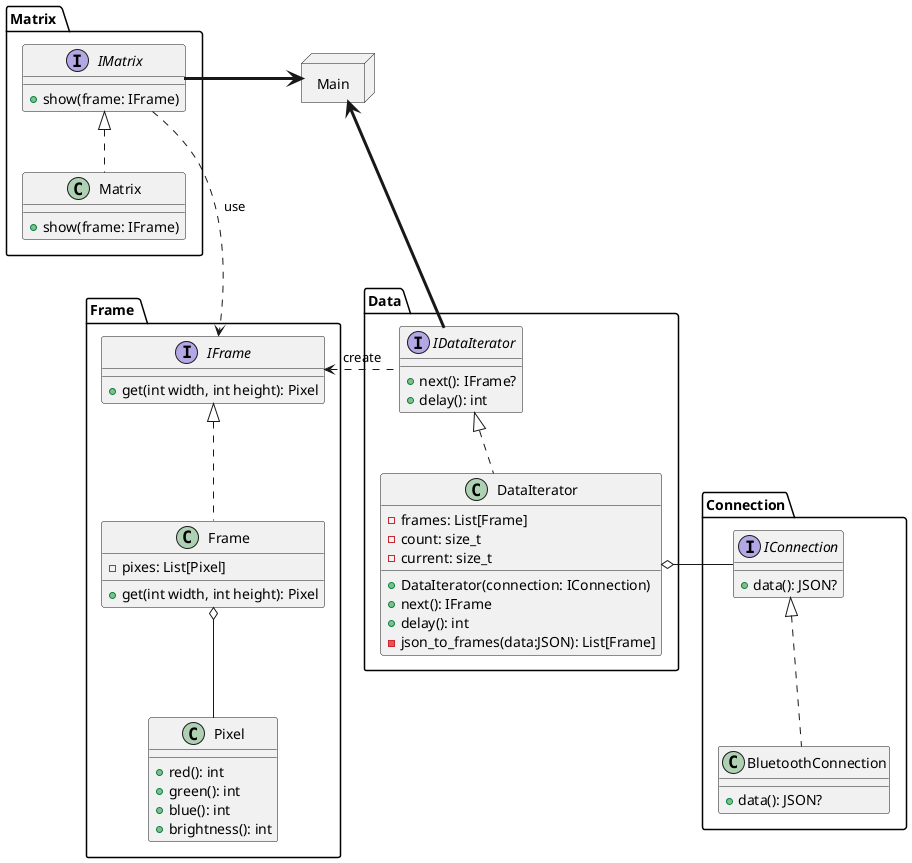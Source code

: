 @startuml
'https://plantuml.com/class-diagram

package "Frame "
{
    interface IFrame {
        +get(int width, int height): Pixel
    }

    class Frame{
        -pixes: List[Pixel]
        +get(int width, int height): Pixel
    }

    class Pixel{
        +red(): int
        +green(): int
        +blue(): int
        +brightness(): int
    }
}

package "Data"
{

    interface IDataIterator{
        +next(): IFrame?
        +delay(): int
    }

    class DataIterator{
        -frames: List[Frame]
        -count: size_t
        -current: size_t
        +DataIterator(connection: IConnection)
        +next(): IFrame
        +delay(): int
        -json_to_frames(data:JSON): List[Frame]
    }

}


package "Connection"
{
    interface IConnection{
            +data(): JSON?
    }

    class BluetoothConnection{
        +data(): JSON?
    }

}

package "Matrix "
{
    interface IMatrix{
        +show(frame: IFrame)
    }

    class Matrix{
        +show(frame: IFrame)
    }
}

package "Main" <<NODE>>
{

}

'---REL---'

IFrame <|.. Frame
Frame o-- Pixel

IMatrix -down..> IFrame: use
IMatrix <|.. Matrix

IDataIterator -left..> IFrame: create
IConnection <|.. BluetoothConnection
IDataIterator <|.. DataIterator
DataIterator o--left IConnection

"Main" <--[thickness=3]- IDataIterator
"Main" <--[thickness=3]right IMatrix

@enduml
